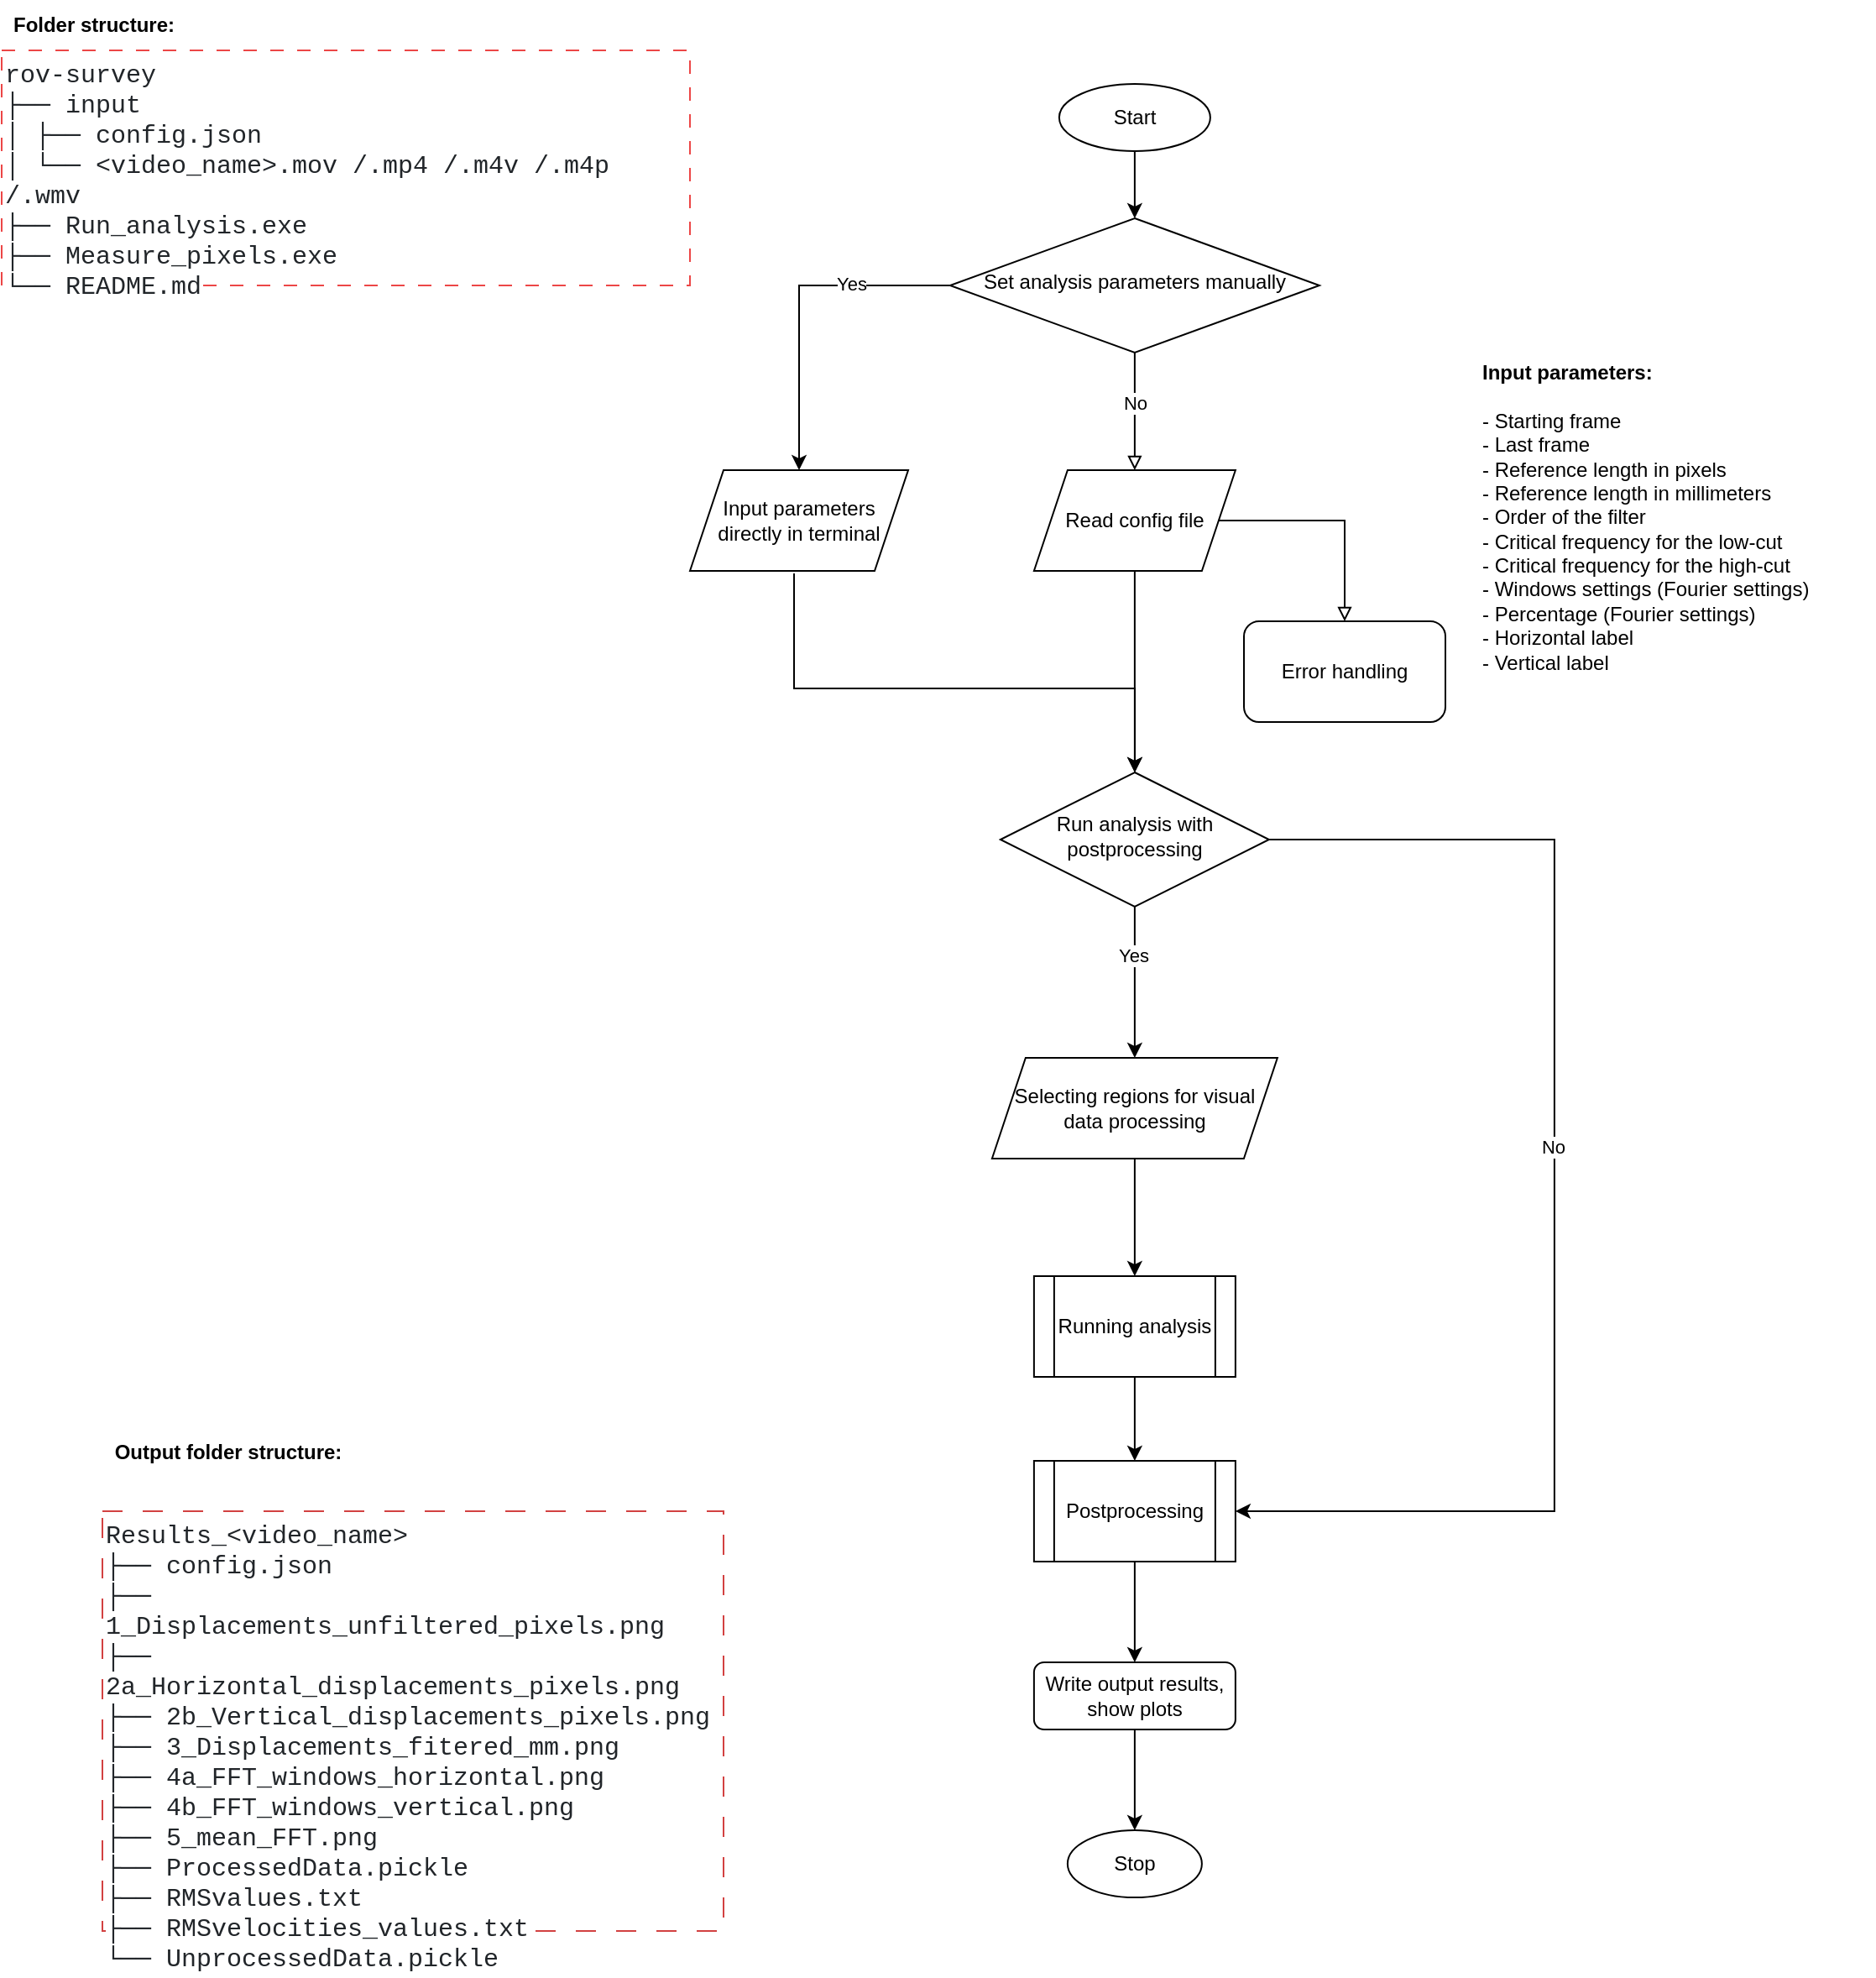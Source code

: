 <mxfile version="21.6.1" type="github">
  <diagram id="C5RBs43oDa-KdzZeNtuy" name="Page-1">
    <mxGraphModel dx="2448" dy="897" grid="1" gridSize="10" guides="1" tooltips="1" connect="1" arrows="1" fold="1" page="1" pageScale="1" pageWidth="827" pageHeight="1169" math="0" shadow="0">
      <root>
        <mxCell id="WIyWlLk6GJQsqaUBKTNV-0" />
        <mxCell id="WIyWlLk6GJQsqaUBKTNV-1" parent="WIyWlLk6GJQsqaUBKTNV-0" />
        <mxCell id="3gCZqKBASgWrl0syq8tZ-24" style="edgeStyle=orthogonalEdgeStyle;rounded=0;orthogonalLoop=1;jettySize=auto;html=1;entryX=0.5;entryY=0;entryDx=0;entryDy=0;" edge="1" parent="WIyWlLk6GJQsqaUBKTNV-1" source="WIyWlLk6GJQsqaUBKTNV-6" target="3gCZqKBASgWrl0syq8tZ-14">
          <mxGeometry relative="1" as="geometry" />
        </mxCell>
        <mxCell id="3gCZqKBASgWrl0syq8tZ-27" value="Yes" style="edgeLabel;html=1;align=center;verticalAlign=middle;resizable=0;points=[];" vertex="1" connectable="0" parent="3gCZqKBASgWrl0syq8tZ-24">
          <mxGeometry x="-0.37" y="-1" relative="1" as="geometry">
            <mxPoint as="offset" />
          </mxGeometry>
        </mxCell>
        <mxCell id="3gCZqKBASgWrl0syq8tZ-25" style="edgeStyle=orthogonalEdgeStyle;rounded=0;orthogonalLoop=1;jettySize=auto;html=1;entryX=1;entryY=0.5;entryDx=0;entryDy=0;" edge="1" parent="WIyWlLk6GJQsqaUBKTNV-1" source="WIyWlLk6GJQsqaUBKTNV-6" target="3gCZqKBASgWrl0syq8tZ-22">
          <mxGeometry relative="1" as="geometry">
            <Array as="points">
              <mxPoint x="614.94" y="510" />
              <mxPoint x="614.94" y="910" />
            </Array>
          </mxGeometry>
        </mxCell>
        <mxCell id="3gCZqKBASgWrl0syq8tZ-26" value="No" style="edgeLabel;html=1;align=center;verticalAlign=middle;resizable=0;points=[];" vertex="1" connectable="0" parent="3gCZqKBASgWrl0syq8tZ-25">
          <mxGeometry x="-0.073" y="-1" relative="1" as="geometry">
            <mxPoint as="offset" />
          </mxGeometry>
        </mxCell>
        <mxCell id="WIyWlLk6GJQsqaUBKTNV-6" value="Run analysis with postprocessing" style="rhombus;whiteSpace=wrap;html=1;shadow=0;fontFamily=Helvetica;fontSize=12;align=center;strokeWidth=1;spacing=6;spacingTop=-4;" parent="WIyWlLk6GJQsqaUBKTNV-1" vertex="1">
          <mxGeometry x="284.94" y="470" width="160" height="80" as="geometry" />
        </mxCell>
        <mxCell id="3gCZqKBASgWrl0syq8tZ-8" style="edgeStyle=orthogonalEdgeStyle;rounded=0;orthogonalLoop=1;jettySize=auto;html=1;endArrow=block;endFill=0;" edge="1" parent="WIyWlLk6GJQsqaUBKTNV-1" source="WIyWlLk6GJQsqaUBKTNV-10" target="3gCZqKBASgWrl0syq8tZ-3">
          <mxGeometry relative="1" as="geometry" />
        </mxCell>
        <mxCell id="3gCZqKBASgWrl0syq8tZ-42" value="No" style="edgeLabel;html=1;align=center;verticalAlign=middle;resizable=0;points=[];" vertex="1" connectable="0" parent="3gCZqKBASgWrl0syq8tZ-8">
          <mxGeometry x="-0.143" relative="1" as="geometry">
            <mxPoint as="offset" />
          </mxGeometry>
        </mxCell>
        <mxCell id="3gCZqKBASgWrl0syq8tZ-31" style="edgeStyle=orthogonalEdgeStyle;rounded=0;orthogonalLoop=1;jettySize=auto;html=1;" edge="1" parent="WIyWlLk6GJQsqaUBKTNV-1" source="WIyWlLk6GJQsqaUBKTNV-10" target="3gCZqKBASgWrl0syq8tZ-32">
          <mxGeometry relative="1" as="geometry">
            <mxPoint x="159.999" y="290" as="targetPoint" />
          </mxGeometry>
        </mxCell>
        <mxCell id="3gCZqKBASgWrl0syq8tZ-43" value="Yes" style="edgeLabel;html=1;align=center;verticalAlign=middle;resizable=0;points=[];" vertex="1" connectable="0" parent="3gCZqKBASgWrl0syq8tZ-31">
          <mxGeometry x="-0.411" y="-1" relative="1" as="geometry">
            <mxPoint as="offset" />
          </mxGeometry>
        </mxCell>
        <mxCell id="WIyWlLk6GJQsqaUBKTNV-10" value="Set analysis parameters manually" style="rhombus;whiteSpace=wrap;html=1;shadow=0;fontFamily=Helvetica;fontSize=12;align=center;strokeWidth=1;spacing=6;spacingTop=-4;" parent="WIyWlLk6GJQsqaUBKTNV-1" vertex="1">
          <mxGeometry x="254.94" y="140" width="220" height="80" as="geometry" />
        </mxCell>
        <mxCell id="3gCZqKBASgWrl0syq8tZ-5" value="" style="edgeStyle=orthogonalEdgeStyle;rounded=0;orthogonalLoop=1;jettySize=auto;html=1;endArrow=block;endFill=0;" edge="1" parent="WIyWlLk6GJQsqaUBKTNV-1" source="3gCZqKBASgWrl0syq8tZ-3" target="3gCZqKBASgWrl0syq8tZ-4">
          <mxGeometry relative="1" as="geometry" />
        </mxCell>
        <mxCell id="3gCZqKBASgWrl0syq8tZ-21" style="edgeStyle=orthogonalEdgeStyle;rounded=0;orthogonalLoop=1;jettySize=auto;html=1;" edge="1" parent="WIyWlLk6GJQsqaUBKTNV-1" source="3gCZqKBASgWrl0syq8tZ-3" target="WIyWlLk6GJQsqaUBKTNV-6">
          <mxGeometry relative="1" as="geometry" />
        </mxCell>
        <mxCell id="3gCZqKBASgWrl0syq8tZ-3" value="Read config file" style="shape=parallelogram;perimeter=parallelogramPerimeter;whiteSpace=wrap;html=1;fixedSize=1;" vertex="1" parent="WIyWlLk6GJQsqaUBKTNV-1">
          <mxGeometry x="304.94" y="290" width="120" height="60" as="geometry" />
        </mxCell>
        <mxCell id="3gCZqKBASgWrl0syq8tZ-4" value="Error handling" style="rounded=1;whiteSpace=wrap;html=1;" vertex="1" parent="WIyWlLk6GJQsqaUBKTNV-1">
          <mxGeometry x="430" y="380" width="120" height="60" as="geometry" />
        </mxCell>
        <mxCell id="3gCZqKBASgWrl0syq8tZ-17" value="" style="edgeStyle=orthogonalEdgeStyle;rounded=0;orthogonalLoop=1;jettySize=auto;html=1;" edge="1" parent="WIyWlLk6GJQsqaUBKTNV-1" source="3gCZqKBASgWrl0syq8tZ-14" target="3gCZqKBASgWrl0syq8tZ-16">
          <mxGeometry relative="1" as="geometry" />
        </mxCell>
        <mxCell id="3gCZqKBASgWrl0syq8tZ-14" value="Selecting regions for visual data processing" style="shape=parallelogram;perimeter=parallelogramPerimeter;whiteSpace=wrap;html=1;fixedSize=1;" vertex="1" parent="WIyWlLk6GJQsqaUBKTNV-1">
          <mxGeometry x="279.94" y="640" width="170" height="60" as="geometry" />
        </mxCell>
        <mxCell id="3gCZqKBASgWrl0syq8tZ-28" style="edgeStyle=orthogonalEdgeStyle;rounded=0;orthogonalLoop=1;jettySize=auto;html=1;" edge="1" parent="WIyWlLk6GJQsqaUBKTNV-1" source="3gCZqKBASgWrl0syq8tZ-16" target="3gCZqKBASgWrl0syq8tZ-22">
          <mxGeometry relative="1" as="geometry" />
        </mxCell>
        <mxCell id="3gCZqKBASgWrl0syq8tZ-16" value="Running analysis" style="shape=process;whiteSpace=wrap;html=1;backgroundOutline=1;" vertex="1" parent="WIyWlLk6GJQsqaUBKTNV-1">
          <mxGeometry x="304.94" y="770" width="120" height="60" as="geometry" />
        </mxCell>
        <mxCell id="3gCZqKBASgWrl0syq8tZ-35" value="" style="edgeStyle=orthogonalEdgeStyle;rounded=0;orthogonalLoop=1;jettySize=auto;html=1;" edge="1" parent="WIyWlLk6GJQsqaUBKTNV-1" source="3gCZqKBASgWrl0syq8tZ-22" target="3gCZqKBASgWrl0syq8tZ-34">
          <mxGeometry relative="1" as="geometry" />
        </mxCell>
        <mxCell id="3gCZqKBASgWrl0syq8tZ-22" value="Postprocessing" style="shape=process;whiteSpace=wrap;html=1;backgroundOutline=1;" vertex="1" parent="WIyWlLk6GJQsqaUBKTNV-1">
          <mxGeometry x="304.94" y="880" width="120" height="60" as="geometry" />
        </mxCell>
        <mxCell id="3gCZqKBASgWrl0syq8tZ-33" style="edgeStyle=orthogonalEdgeStyle;rounded=0;orthogonalLoop=1;jettySize=auto;html=1;exitX=0.477;exitY=1.025;exitDx=0;exitDy=0;exitPerimeter=0;" edge="1" parent="WIyWlLk6GJQsqaUBKTNV-1" source="3gCZqKBASgWrl0syq8tZ-32" target="WIyWlLk6GJQsqaUBKTNV-6">
          <mxGeometry relative="1" as="geometry">
            <mxPoint x="159.999" y="350" as="sourcePoint" />
            <Array as="points">
              <mxPoint x="162" y="420" />
              <mxPoint x="365" y="420" />
            </Array>
          </mxGeometry>
        </mxCell>
        <mxCell id="3gCZqKBASgWrl0syq8tZ-32" value="Input parameters directly in terminal" style="shape=parallelogram;perimeter=parallelogramPerimeter;whiteSpace=wrap;html=1;fixedSize=1;" vertex="1" parent="WIyWlLk6GJQsqaUBKTNV-1">
          <mxGeometry x="100" y="290" width="130" height="60" as="geometry" />
        </mxCell>
        <mxCell id="3gCZqKBASgWrl0syq8tZ-39" value="" style="edgeStyle=orthogonalEdgeStyle;rounded=0;orthogonalLoop=1;jettySize=auto;html=1;" edge="1" parent="WIyWlLk6GJQsqaUBKTNV-1" source="3gCZqKBASgWrl0syq8tZ-34" target="3gCZqKBASgWrl0syq8tZ-38">
          <mxGeometry relative="1" as="geometry" />
        </mxCell>
        <mxCell id="3gCZqKBASgWrl0syq8tZ-34" value="Write output results, show plots" style="rounded=1;whiteSpace=wrap;html=1;" vertex="1" parent="WIyWlLk6GJQsqaUBKTNV-1">
          <mxGeometry x="304.94" y="1000" width="120" height="40" as="geometry" />
        </mxCell>
        <mxCell id="3gCZqKBASgWrl0syq8tZ-38" value="Stop" style="ellipse;whiteSpace=wrap;html=1;rounded=1;" vertex="1" parent="WIyWlLk6GJQsqaUBKTNV-1">
          <mxGeometry x="324.94" y="1100" width="80" height="40" as="geometry" />
        </mxCell>
        <mxCell id="3gCZqKBASgWrl0syq8tZ-41" style="edgeStyle=orthogonalEdgeStyle;rounded=0;orthogonalLoop=1;jettySize=auto;html=1;entryX=0.5;entryY=0;entryDx=0;entryDy=0;" edge="1" parent="WIyWlLk6GJQsqaUBKTNV-1" source="3gCZqKBASgWrl0syq8tZ-40" target="WIyWlLk6GJQsqaUBKTNV-10">
          <mxGeometry relative="1" as="geometry" />
        </mxCell>
        <mxCell id="3gCZqKBASgWrl0syq8tZ-40" value="Start" style="ellipse;whiteSpace=wrap;html=1;" vertex="1" parent="WIyWlLk6GJQsqaUBKTNV-1">
          <mxGeometry x="319.94" y="60" width="90" height="40" as="geometry" />
        </mxCell>
        <mxCell id="3gCZqKBASgWrl0syq8tZ-44" value="&lt;span style=&quot;color: rgb(33, 37, 41); font-family: &amp;quot;Fira code&amp;quot;, &amp;quot;Fira Mono&amp;quot;, source-code-pro, Menlo, Monaco, Consolas, &amp;quot;Courier New&amp;quot;, monospace; font-size: 15px; font-style: normal; font-variant-ligatures: normal; font-variant-caps: normal; font-weight: 400; letter-spacing: normal; orphans: 2; text-align: left; text-indent: 0px; text-transform: none; widows: 2; word-spacing: 0px; -webkit-text-stroke-width: 0px; background-color: rgb(255, 255, 255); text-decoration-thickness: initial; text-decoration-style: initial; text-decoration-color: initial; float: none; display: inline !important;&quot;&gt;rov-survey&lt;br&gt;├── input &lt;br&gt;│   ├── config.json&lt;br&gt;│   └── &amp;lt;video_name&amp;gt;.mov /.mp4 /.m4v /.m4p /.wmv&lt;br&gt;├── Run_analysis.exe&lt;br&gt;├── Measure_pixels.exe&lt;br&gt;└── README.md&lt;/span&gt;" style="text;whiteSpace=wrap;html=1;fillColor=none;strokeColor=#ec4646;dashed=1;dashPattern=8 8;" vertex="1" parent="WIyWlLk6GJQsqaUBKTNV-1">
          <mxGeometry x="-310" y="40" width="410" height="140" as="geometry" />
        </mxCell>
        <mxCell id="3gCZqKBASgWrl0syq8tZ-47" value="&lt;div style=&quot;&quot;&gt;&lt;span style=&quot;background-color: initial;&quot;&gt;&lt;b&gt;Input parameters:&amp;nbsp;&lt;/b&gt;&lt;/span&gt;&lt;/div&gt;&lt;div style=&quot;&quot;&gt;&lt;span style=&quot;background-color: initial;&quot;&gt;&lt;br&gt;&lt;/span&gt;&lt;/div&gt;&lt;div style=&quot;&quot;&gt;&lt;span style=&quot;background-color: initial;&quot;&gt;- Starting frame&lt;/span&gt;&lt;/div&gt;&lt;div style=&quot;&quot;&gt;&lt;span style=&quot;background-color: initial;&quot;&gt;- Last frame&lt;/span&gt;&lt;/div&gt;&lt;div style=&quot;&quot;&gt;&lt;span style=&quot;background-color: initial;&quot;&gt;- Reference length in pixels&lt;/span&gt;&lt;/div&gt;&lt;div style=&quot;&quot;&gt;&lt;span style=&quot;background-color: initial;&quot;&gt;- Reference length in millimeters&amp;nbsp;&lt;/span&gt;&lt;/div&gt;&lt;div style=&quot;&quot;&gt;- Order of the filter&lt;/div&gt;&lt;div style=&quot;&quot;&gt;- Critical frequency for the low-cut&lt;/div&gt;&lt;div style=&quot;&quot;&gt;- Critical frequency for the high-cut&lt;/div&gt;&lt;div style=&quot;&quot;&gt;&lt;div style=&quot;border-color: var(--border-color);&quot;&gt;- Windows settings (Fourier settings)&lt;/div&gt;&lt;div style=&quot;border-color: var(--border-color);&quot;&gt;- Percentage (Fourier settings)&lt;/div&gt;&lt;div style=&quot;border-color: var(--border-color);&quot;&gt;- Horizontal label&lt;/div&gt;&lt;div style=&quot;border-color: var(--border-color);&quot;&gt;- Vertical label&lt;/div&gt;&lt;/div&gt;" style="text;html=1;strokeColor=none;fillColor=none;align=left;verticalAlign=middle;whiteSpace=wrap;rounded=0;" vertex="1" parent="WIyWlLk6GJQsqaUBKTNV-1">
          <mxGeometry x="570" y="213" width="235.06" height="210" as="geometry" />
        </mxCell>
        <mxCell id="3gCZqKBASgWrl0syq8tZ-48" value="&lt;span style=&quot;color: rgb(33, 37, 41); font-family: &amp;quot;Fira code&amp;quot;, &amp;quot;Fira Mono&amp;quot;, source-code-pro, Menlo, Monaco, Consolas, &amp;quot;Courier New&amp;quot;, monospace; font-size: 15px; font-style: normal; font-variant-ligatures: normal; font-variant-caps: normal; font-weight: 400; letter-spacing: normal; orphans: 2; text-align: left; text-indent: 0px; text-transform: none; widows: 2; word-spacing: 0px; -webkit-text-stroke-width: 0px; background-color: rgb(255, 255, 255); text-decoration-thickness: initial; text-decoration-style: initial; text-decoration-color: initial; float: none; display: inline !important;&quot;&gt;Results_&amp;lt;video_name&amp;gt;&lt;br&gt;├── config.json&lt;br&gt;├── 1_Displacements_unfiltered_pixels.png&lt;br&gt;├── 2a_Horizontal_displacements_pixels.png&lt;br&gt;├── 2b_Vertical_displacements_pixels.png&lt;br&gt;├── 3_Displacements_fitered_mm.png&lt;br&gt;├── 4a_FFT_windows_horizontal.png&lt;br&gt;├── 4b_FFT_windows_vertical.png&lt;br&gt;├── 5_mean_FFT.png&lt;br&gt;├── ProcessedData.pickle&lt;br&gt;├── RMSvalues.txt&lt;br&gt;├── RMSvelocities_values.txt&lt;br&gt;└── UnprocessedData.pickle&lt;/span&gt;" style="text;whiteSpace=wrap;html=1;strokeColor=#d24141;strokeWidth=1;dashed=1;dashPattern=12 12;" vertex="1" parent="WIyWlLk6GJQsqaUBKTNV-1">
          <mxGeometry x="-250" y="910" width="370" height="250" as="geometry" />
        </mxCell>
        <mxCell id="3gCZqKBASgWrl0syq8tZ-49" value="&lt;b&gt;Folder structure:&lt;/b&gt;" style="text;html=1;strokeColor=none;fillColor=none;align=center;verticalAlign=middle;whiteSpace=wrap;rounded=0;" vertex="1" parent="WIyWlLk6GJQsqaUBKTNV-1">
          <mxGeometry x="-310" y="10" width="110" height="30" as="geometry" />
        </mxCell>
        <mxCell id="3gCZqKBASgWrl0syq8tZ-50" value="&lt;b&gt;Output folder structure:&lt;/b&gt;" style="text;html=1;strokeColor=none;fillColor=none;align=center;verticalAlign=middle;whiteSpace=wrap;rounded=0;" vertex="1" parent="WIyWlLk6GJQsqaUBKTNV-1">
          <mxGeometry x="-250" y="860" width="150" height="30" as="geometry" />
        </mxCell>
      </root>
    </mxGraphModel>
  </diagram>
</mxfile>
